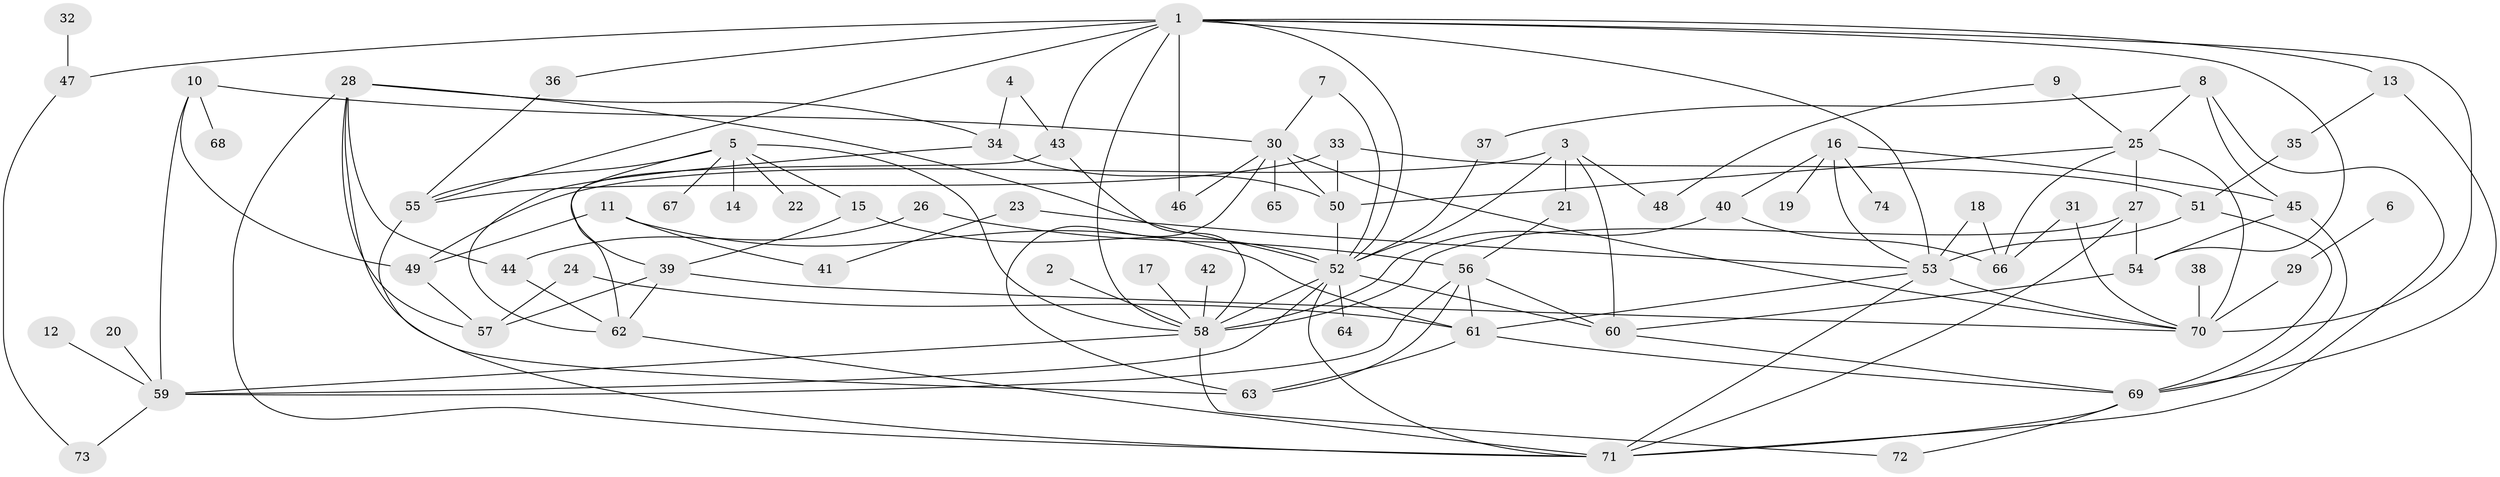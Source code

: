 // original degree distribution, {4: 0.19047619047619047, 9: 0.006802721088435374, 5: 0.07482993197278912, 6: 0.02040816326530612, 7: 0.013605442176870748, 3: 0.22448979591836735, 2: 0.25170068027210885, 8: 0.006802721088435374, 1: 0.2108843537414966}
// Generated by graph-tools (version 1.1) at 2025/25/03/09/25 03:25:32]
// undirected, 74 vertices, 133 edges
graph export_dot {
graph [start="1"]
  node [color=gray90,style=filled];
  1;
  2;
  3;
  4;
  5;
  6;
  7;
  8;
  9;
  10;
  11;
  12;
  13;
  14;
  15;
  16;
  17;
  18;
  19;
  20;
  21;
  22;
  23;
  24;
  25;
  26;
  27;
  28;
  29;
  30;
  31;
  32;
  33;
  34;
  35;
  36;
  37;
  38;
  39;
  40;
  41;
  42;
  43;
  44;
  45;
  46;
  47;
  48;
  49;
  50;
  51;
  52;
  53;
  54;
  55;
  56;
  57;
  58;
  59;
  60;
  61;
  62;
  63;
  64;
  65;
  66;
  67;
  68;
  69;
  70;
  71;
  72;
  73;
  74;
  1 -- 13 [weight=1.0];
  1 -- 36 [weight=1.0];
  1 -- 43 [weight=1.0];
  1 -- 46 [weight=1.0];
  1 -- 47 [weight=1.0];
  1 -- 52 [weight=1.0];
  1 -- 53 [weight=2.0];
  1 -- 54 [weight=1.0];
  1 -- 55 [weight=2.0];
  1 -- 58 [weight=1.0];
  1 -- 70 [weight=1.0];
  2 -- 58 [weight=1.0];
  3 -- 21 [weight=1.0];
  3 -- 48 [weight=1.0];
  3 -- 49 [weight=1.0];
  3 -- 52 [weight=1.0];
  3 -- 60 [weight=1.0];
  4 -- 34 [weight=1.0];
  4 -- 43 [weight=1.0];
  5 -- 14 [weight=1.0];
  5 -- 15 [weight=1.0];
  5 -- 22 [weight=1.0];
  5 -- 39 [weight=1.0];
  5 -- 55 [weight=1.0];
  5 -- 58 [weight=1.0];
  5 -- 67 [weight=1.0];
  6 -- 29 [weight=1.0];
  7 -- 30 [weight=1.0];
  7 -- 52 [weight=1.0];
  8 -- 25 [weight=1.0];
  8 -- 37 [weight=1.0];
  8 -- 45 [weight=1.0];
  8 -- 71 [weight=1.0];
  9 -- 25 [weight=1.0];
  9 -- 48 [weight=1.0];
  10 -- 30 [weight=1.0];
  10 -- 49 [weight=1.0];
  10 -- 59 [weight=1.0];
  10 -- 68 [weight=1.0];
  11 -- 41 [weight=1.0];
  11 -- 49 [weight=1.0];
  11 -- 61 [weight=1.0];
  12 -- 59 [weight=1.0];
  13 -- 35 [weight=1.0];
  13 -- 69 [weight=1.0];
  15 -- 39 [weight=1.0];
  15 -- 52 [weight=1.0];
  16 -- 19 [weight=1.0];
  16 -- 40 [weight=1.0];
  16 -- 45 [weight=1.0];
  16 -- 53 [weight=1.0];
  16 -- 74 [weight=1.0];
  17 -- 58 [weight=1.0];
  18 -- 53 [weight=1.0];
  18 -- 66 [weight=1.0];
  20 -- 59 [weight=1.0];
  21 -- 56 [weight=1.0];
  23 -- 41 [weight=1.0];
  23 -- 53 [weight=1.0];
  24 -- 57 [weight=1.0];
  24 -- 61 [weight=1.0];
  25 -- 27 [weight=1.0];
  25 -- 50 [weight=1.0];
  25 -- 66 [weight=1.0];
  25 -- 70 [weight=2.0];
  26 -- 44 [weight=1.0];
  26 -- 56 [weight=1.0];
  27 -- 54 [weight=1.0];
  27 -- 58 [weight=1.0];
  27 -- 71 [weight=1.0];
  28 -- 34 [weight=1.0];
  28 -- 44 [weight=1.0];
  28 -- 52 [weight=1.0];
  28 -- 57 [weight=1.0];
  28 -- 63 [weight=1.0];
  28 -- 71 [weight=1.0];
  29 -- 70 [weight=1.0];
  30 -- 46 [weight=1.0];
  30 -- 50 [weight=1.0];
  30 -- 63 [weight=1.0];
  30 -- 65 [weight=1.0];
  30 -- 70 [weight=1.0];
  31 -- 66 [weight=1.0];
  31 -- 70 [weight=1.0];
  32 -- 47 [weight=1.0];
  33 -- 50 [weight=1.0];
  33 -- 51 [weight=1.0];
  33 -- 55 [weight=1.0];
  34 -- 50 [weight=1.0];
  34 -- 62 [weight=1.0];
  35 -- 51 [weight=1.0];
  36 -- 55 [weight=1.0];
  37 -- 52 [weight=1.0];
  38 -- 70 [weight=1.0];
  39 -- 57 [weight=1.0];
  39 -- 62 [weight=1.0];
  39 -- 70 [weight=1.0];
  40 -- 58 [weight=1.0];
  40 -- 66 [weight=1.0];
  42 -- 58 [weight=1.0];
  43 -- 58 [weight=1.0];
  43 -- 62 [weight=1.0];
  44 -- 62 [weight=1.0];
  45 -- 54 [weight=1.0];
  45 -- 69 [weight=1.0];
  47 -- 73 [weight=1.0];
  49 -- 57 [weight=1.0];
  50 -- 52 [weight=1.0];
  51 -- 53 [weight=1.0];
  51 -- 69 [weight=1.0];
  52 -- 58 [weight=1.0];
  52 -- 59 [weight=1.0];
  52 -- 60 [weight=1.0];
  52 -- 64 [weight=1.0];
  52 -- 71 [weight=1.0];
  53 -- 61 [weight=1.0];
  53 -- 70 [weight=1.0];
  53 -- 71 [weight=1.0];
  54 -- 60 [weight=1.0];
  55 -- 71 [weight=1.0];
  56 -- 59 [weight=1.0];
  56 -- 60 [weight=1.0];
  56 -- 61 [weight=1.0];
  56 -- 63 [weight=1.0];
  58 -- 59 [weight=1.0];
  58 -- 72 [weight=1.0];
  59 -- 73 [weight=1.0];
  60 -- 69 [weight=1.0];
  61 -- 63 [weight=1.0];
  61 -- 69 [weight=1.0];
  62 -- 71 [weight=1.0];
  69 -- 71 [weight=1.0];
  69 -- 72 [weight=1.0];
}
